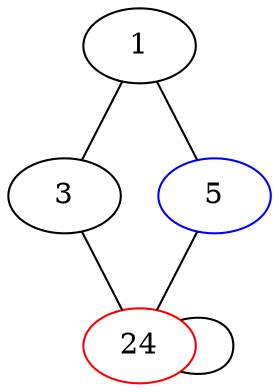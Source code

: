graph {
  1 -- 3;
  1 -- 5;
  3 -- 24 [weight=5];
  5 -- 24 [weight=5];
  24 -- 24;
  {
    rank="same";
    3;
    5;
  }
  24 [color="red"];
  5 [color="blue"];
}
